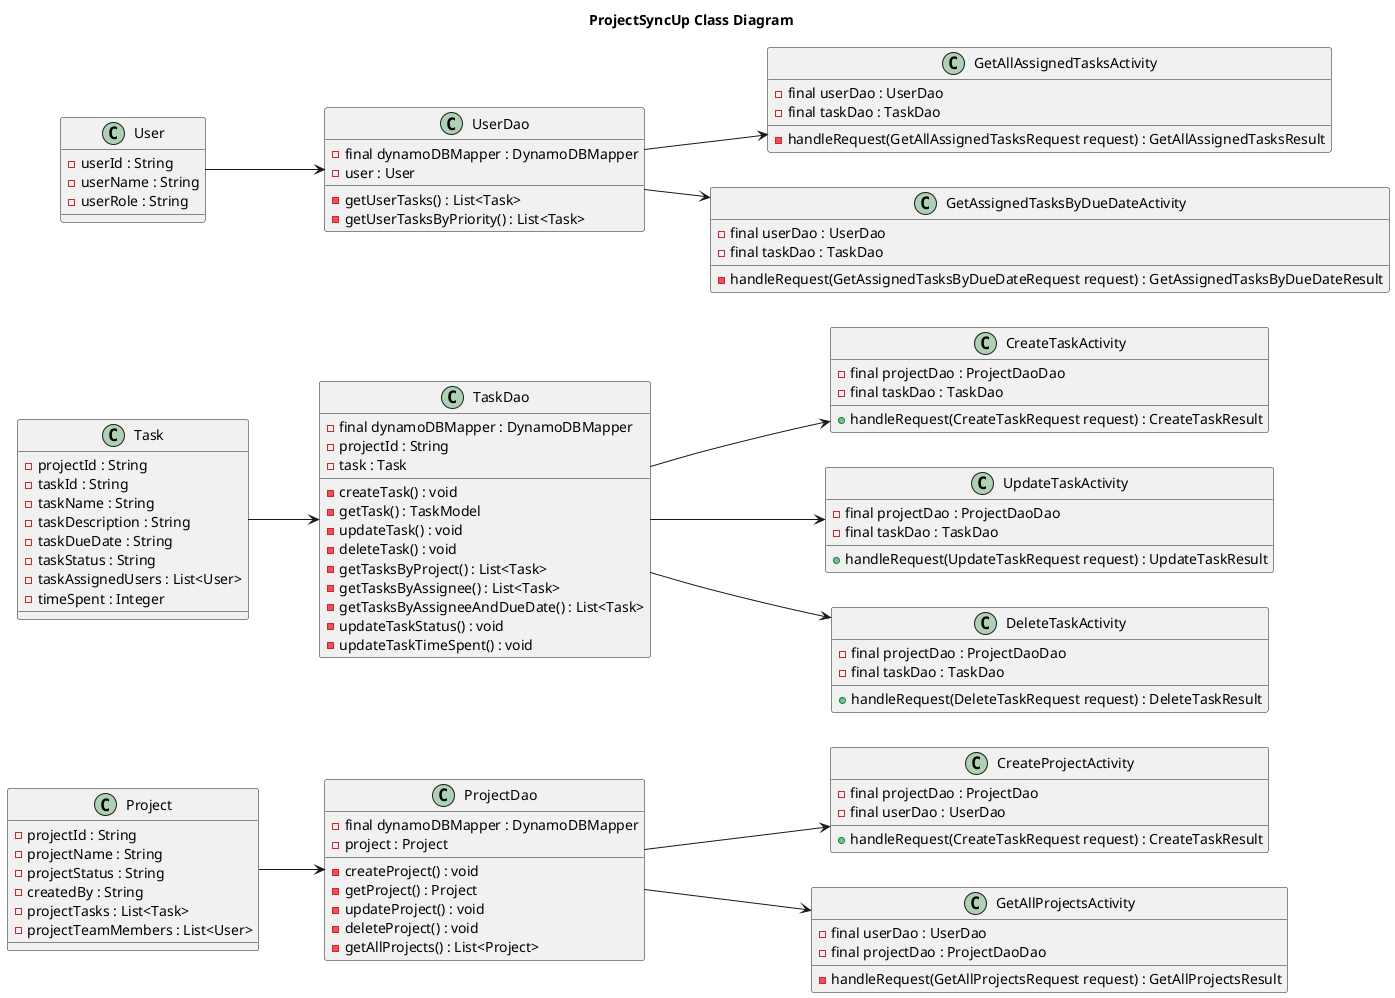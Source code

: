 @startuml
'https://plantuml.com/class-diagram
left to right direction

title ProjectSyncUp Class Diagram

class Project {
    - projectId : String
    - projectName : String
    - projectStatus : String
    - createdBy : String
    - projectTasks : List<Task>
    - projectTeamMembers : List<User>
}

class Task {
    - projectId : String
    - taskId : String
    - taskName : String
    - taskDescription : String
    - taskDueDate : String
    - taskStatus : String
    - taskAssignedUsers : List<User>
    - timeSpent : Integer
}

class User {
    - userId : String
    - userName : String
    - userRole : String
}


class UserDao {
    - final dynamoDBMapper : DynamoDBMapper
    - user : User
    - getUserTasks() : List<Task>
    - getUserTasksByPriority() : List<Task>
}

class ProjectDao {
    - final dynamoDBMapper : DynamoDBMapper
    - project : Project
    - createProject() : void
    - getProject() : Project
    - updateProject() : void
    - deleteProject() : void
    - getAllProjects() : List<Project>
}

class TaskDao {
    - final dynamoDBMapper : DynamoDBMapper
    - projectId : String
    - task : Task
    - createTask() : void
    - getTask() : TaskModel
    - updateTask() : void
    - deleteTask() : void
    - getTasksByProject() : List<Task>
    - getTasksByAssignee() : List<Task>
    - getTasksByAssigneeAndDueDate() : List<Task>
    - updateTaskStatus() : void
    - updateTaskTimeSpent() : void
}

class CreateProjectActivity {
    - final projectDao : ProjectDao
    - final userDao : UserDao
    + handleRequest(CreateTaskRequest request) : CreateTaskResult
}

class GetAllProjectsActivity {
    - final userDao : UserDao
    - final projectDao : ProjectDaoDao
    - handleRequest(GetAllProjectsRequest request) : GetAllProjectsResult
}

class CreateTaskActivity {
    - final projectDao : ProjectDaoDao
    - final taskDao : TaskDao
    + handleRequest(CreateTaskRequest request) : CreateTaskResult
}

class UpdateTaskActivity {
    - final projectDao : ProjectDaoDao
    - final taskDao : TaskDao
    + handleRequest(UpdateTaskRequest request) : UpdateTaskResult
}

class DeleteTaskActivity {
    - final projectDao : ProjectDaoDao
    - final taskDao : TaskDao
    + handleRequest(DeleteTaskRequest request) : DeleteTaskResult
}

class GetAllAssignedTasksActivity {
    - final userDao : UserDao
    - final taskDao : TaskDao
    - handleRequest(GetAllAssignedTasksRequest request) : GetAllAssignedTasksResult
}

class GetAssignedTasksByDueDateActivity {
    - final userDao : UserDao
    - final taskDao : TaskDao
    - handleRequest(GetAssignedTasksByDueDateRequest request) : GetAssignedTasksByDueDateResult
}

Project --> ProjectDao
Task --> TaskDao
User --> UserDao

ProjectDao --> CreateProjectActivity
ProjectDao --> GetAllProjectsActivity

TaskDao --> CreateTaskActivity

TaskDao --> UpdateTaskActivity

TaskDao --> DeleteTaskActivity

UserDao --> GetAllAssignedTasksActivity
UserDao --> GetAssignedTasksByDueDateActivity

@enduml